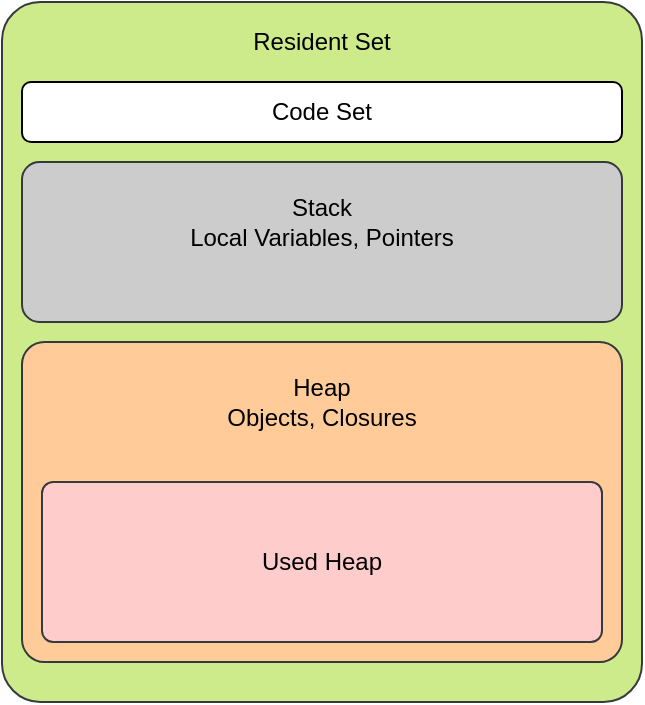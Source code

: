<mxfile version="13.10.0" type="embed">
    <diagram id="lOyolgaMa8SImgXSkM5G" name="Page-1">
        <mxGraphModel dx="200" dy="383" grid="1" gridSize="10" guides="1" tooltips="1" connect="1" arrows="1" fold="1" page="1" pageScale="1" pageWidth="827" pageHeight="1169" math="0" shadow="0">
            <root>
                <mxCell id="0"/>
                <mxCell id="1" parent="0"/>
                <mxCell id="2" value="" style="rounded=1;whiteSpace=wrap;html=1;arcSize=6;fillColor=#cdeb8b;strokeColor=#36393d;" vertex="1" parent="1">
                    <mxGeometry x="40" y="40" width="320" height="350" as="geometry"/>
                </mxCell>
                <mxCell id="3" value="Resident Set" style="text;html=1;strokeColor=none;fillColor=none;align=center;verticalAlign=middle;whiteSpace=wrap;rounded=0;" vertex="1" parent="1">
                    <mxGeometry x="130" y="50" width="140" height="20" as="geometry"/>
                </mxCell>
                <mxCell id="4" value="" style="rounded=1;whiteSpace=wrap;html=1;" vertex="1" parent="1">
                    <mxGeometry x="50" y="80" width="300" height="30" as="geometry"/>
                </mxCell>
                <mxCell id="5" value="Code Set" style="text;html=1;strokeColor=none;fillColor=none;align=center;verticalAlign=middle;whiteSpace=wrap;rounded=0;" vertex="1" parent="1">
                    <mxGeometry x="130" y="85" width="140" height="20" as="geometry"/>
                </mxCell>
                <mxCell id="6" value="" style="rounded=1;whiteSpace=wrap;html=1;arcSize=11;strokeColor=#36393d;fillColor=#CCCCCC;" vertex="1" parent="1">
                    <mxGeometry x="50" y="120" width="300" height="80" as="geometry"/>
                </mxCell>
                <mxCell id="7" value="Stack&lt;br&gt;Local Variables, Pointers" style="text;html=1;strokeColor=none;fillColor=none;align=center;verticalAlign=middle;whiteSpace=wrap;rounded=0;" vertex="1" parent="1">
                    <mxGeometry x="130" y="140" width="140" height="20" as="geometry"/>
                </mxCell>
                <mxCell id="8" value="" style="rounded=1;whiteSpace=wrap;html=1;arcSize=7;fillColor=#ffcc99;strokeColor=#36393d;" vertex="1" parent="1">
                    <mxGeometry x="50" y="210" width="300" height="160" as="geometry"/>
                </mxCell>
                <mxCell id="9" value="" style="rounded=1;whiteSpace=wrap;html=1;arcSize=7;fillColor=#ffcccc;strokeColor=#36393d;" vertex="1" parent="1">
                    <mxGeometry x="60" y="280" width="280" height="80" as="geometry"/>
                </mxCell>
                <mxCell id="10" value="Heap&lt;br&gt;Objects, Closures" style="text;html=1;strokeColor=none;fillColor=none;align=center;verticalAlign=middle;whiteSpace=wrap;rounded=0;" vertex="1" parent="1">
                    <mxGeometry x="130" y="230" width="140" height="20" as="geometry"/>
                </mxCell>
                <mxCell id="11" value="Used Heap" style="text;html=1;strokeColor=none;fillColor=none;align=center;verticalAlign=middle;whiteSpace=wrap;rounded=0;" vertex="1" parent="1">
                    <mxGeometry x="130" y="310" width="140" height="20" as="geometry"/>
                </mxCell>
            </root>
        </mxGraphModel>
    </diagram>
</mxfile>